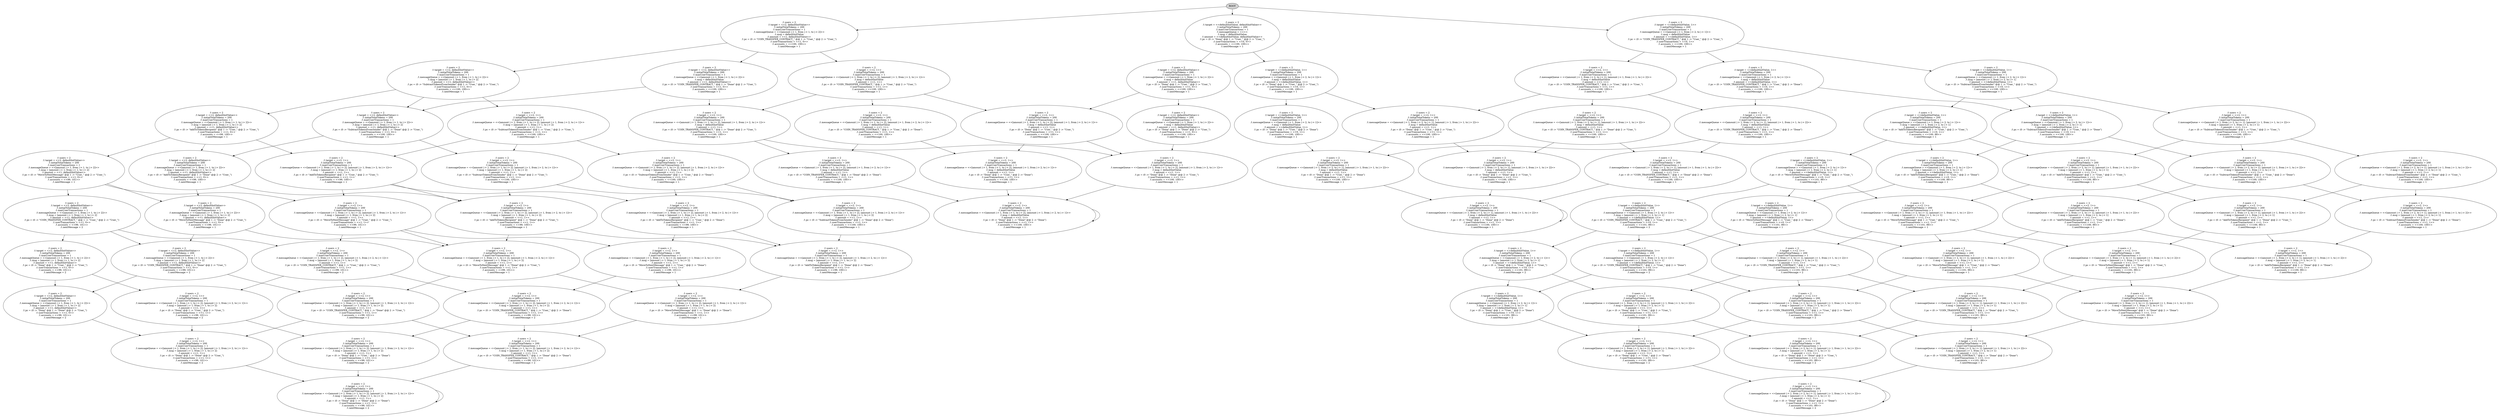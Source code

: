 strict digraph DiskGraph {
nodesep=0.35;
subgraph cluster_graph {
color="white";
7929470022355557989 [label="ROOT",style = filled]
7929470022355557989 -> 5841467235042695033 [label="",color="black",fontcolor="black"];
5841467235042695033 [label="/\\ users = 2\n/\\ target = <<defaultInitValue, defaultInitValue>>\n/\\ initialTotalTokens = 200\n/\\ maxUserTransactions = 1\n/\\ messageQueue = <<>>\n/\\ msg = defaultInitValue\n/\\ amount = <<defaultInitValue, defaultInitValue>>\n/\\ pc = (0 :> \"Done\" @@ 1 :> \"User_\" @@ 2 :> \"User_\")\n/\\ userTransactions = <<0, 0>>\n/\\ accounts = <<100, 100>>\n/\\ nextMessage = 1"];
7929470022355557989 -> -7432806471594392456 [label="",color="black",fontcolor="black"];
-7432806471594392456 [label="/\\ users = 2\n/\\ target = <<2, defaultInitValue>>\n/\\ initialTotalTokens = 200\n/\\ maxUserTransactions = 1\n/\\ messageQueue = <<[amount |-> 1, from |-> 1, to |-> 2]>>\n/\\ msg = defaultInitValue\n/\\ amount = <<1, defaultInitValue>>\n/\\ pc = (0 :> \"COIN_TRANSFER_CONTRACT_\" @@ 1 :> \"User_\" @@ 2 :> \"User_\")\n/\\ userTransactions = <<1, 0>>\n/\\ accounts = <<100, 100>>\n/\\ nextMessage = 1"];
7929470022355557989 -> 2056845490489356317 [label="",color="black",fontcolor="black"];
2056845490489356317 [label="/\\ users = 2\n/\\ target = <<defaultInitValue, 1>>\n/\\ initialTotalTokens = 200\n/\\ maxUserTransactions = 1\n/\\ messageQueue = <<[amount |-> 1, from |-> 2, to |-> 1]>>\n/\\ msg = defaultInitValue\n/\\ amount = <<defaultInitValue, 1>>\n/\\ pc = (0 :> \"COIN_TRANSFER_CONTRACT_\" @@ 1 :> \"User_\" @@ 2 :> \"User_\")\n/\\ userTransactions = <<0, 1>>\n/\\ accounts = <<100, 100>>\n/\\ nextMessage = 1"];
5841467235042695033 -> 8554332117977232896 [label="",color="black",fontcolor="black"];
8554332117977232896 [label="/\\ users = 2\n/\\ target = <<2, defaultInitValue>>\n/\\ initialTotalTokens = 200\n/\\ maxUserTransactions = 1\n/\\ messageQueue = <<[amount |-> 1, from |-> 1, to |-> 2]>>\n/\\ msg = defaultInitValue\n/\\ amount = <<1, defaultInitValue>>\n/\\ pc = (0 :> \"Done\" @@ 1 :> \"User_\" @@ 2 :> \"User_\")\n/\\ userTransactions = <<1, 0>>\n/\\ accounts = <<100, 100>>\n/\\ nextMessage = 1"];
5841467235042695033 -> -8371156235558514153 [label="",color="black",fontcolor="black"];
-8371156235558514153 [label="/\\ users = 2\n/\\ target = <<defaultInitValue, 1>>\n/\\ initialTotalTokens = 200\n/\\ maxUserTransactions = 1\n/\\ messageQueue = <<[amount |-> 1, from |-> 2, to |-> 1]>>\n/\\ msg = defaultInitValue\n/\\ amount = <<defaultInitValue, 1>>\n/\\ pc = (0 :> \"Done\" @@ 1 :> \"User_\" @@ 2 :> \"User_\")\n/\\ userTransactions = <<0, 1>>\n/\\ accounts = <<100, 100>>\n/\\ nextMessage = 1"];
-7432806471594392456 -> 6331677380004238334 [label="",color="black",fontcolor="black"];
6331677380004238334 [label="/\\ users = 2\n/\\ target = <<2, defaultInitValue>>\n/\\ initialTotalTokens = 200\n/\\ maxUserTransactions = 1\n/\\ messageQueue = <<[amount |-> 1, from |-> 1, to |-> 2]>>\n/\\ msg = [amount |-> 1, from |-> 1, to |-> 2]\n/\\ amount = <<1, defaultInitValue>>\n/\\ pc = (0 :> \"SubtractTokensFromSender\" @@ 1 :> \"User_\" @@ 2 :> \"User_\")\n/\\ userTransactions = <<1, 0>>\n/\\ accounts = <<100, 100>>\n/\\ nextMessage = 1"];
-7432806471594392456 -> -7234614868066668992 [label="",color="black",fontcolor="black"];
-7234614868066668992 [label="/\\ users = 2\n/\\ target = <<2, defaultInitValue>>\n/\\ initialTotalTokens = 200\n/\\ maxUserTransactions = 1\n/\\ messageQueue = <<[amount |-> 1, from |-> 1, to |-> 2]>>\n/\\ msg = defaultInitValue\n/\\ amount = <<1, defaultInitValue>>\n/\\ pc = (0 :> \"COIN_TRANSFER_CONTRACT_\" @@ 1 :> \"Done\" @@ 2 :> \"User_\")\n/\\ userTransactions = <<1, 0>>\n/\\ accounts = <<100, 100>>\n/\\ nextMessage = 1"];
-7432806471594392456 -> 2980484378194576945 [label="",color="black",fontcolor="black"];
2980484378194576945 [label="/\\ users = 2\n/\\ target = <<2, 1>>\n/\\ initialTotalTokens = 200\n/\\ maxUserTransactions = 1\n/\\ messageQueue = <<[amount |-> 1, from |-> 1, to |-> 2], [amount |-> 1, from |-> 2, to |-> 1]>>\n/\\ msg = defaultInitValue\n/\\ amount = <<1, 1>>\n/\\ pc = (0 :> \"COIN_TRANSFER_CONTRACT_\" @@ 1 :> \"User_\" @@ 2 :> \"User_\")\n/\\ userTransactions = <<1, 1>>\n/\\ accounts = <<100, 100>>\n/\\ nextMessage = 1"];
2056845490489356317 -> -8668387838553015713 [label="",color="black",fontcolor="black"];
-8668387838553015713 [label="/\\ users = 2\n/\\ target = <<defaultInitValue, 1>>\n/\\ initialTotalTokens = 200\n/\\ maxUserTransactions = 1\n/\\ messageQueue = <<[amount |-> 1, from |-> 2, to |-> 1]>>\n/\\ msg = [amount |-> 1, from |-> 2, to |-> 1]\n/\\ amount = <<defaultInitValue, 1>>\n/\\ pc = (0 :> \"SubtractTokensFromSender\" @@ 1 :> \"User_\" @@ 2 :> \"User_\")\n/\\ userTransactions = <<0, 1>>\n/\\ accounts = <<100, 100>>\n/\\ nextMessage = 1"];
2056845490489356317 -> 3284901193635757063 [label="",color="black",fontcolor="black"];
3284901193635757063 [label="/\\ users = 2\n/\\ target = <<2, 1>>\n/\\ initialTotalTokens = 200\n/\\ maxUserTransactions = 1\n/\\ messageQueue = <<[amount |-> 1, from |-> 2, to |-> 1], [amount |-> 1, from |-> 1, to |-> 2]>>\n/\\ msg = defaultInitValue\n/\\ amount = <<1, 1>>\n/\\ pc = (0 :> \"COIN_TRANSFER_CONTRACT_\" @@ 1 :> \"User_\" @@ 2 :> \"User_\")\n/\\ userTransactions = <<1, 1>>\n/\\ accounts = <<100, 100>>\n/\\ nextMessage = 1"];
2056845490489356317 -> -2569325121452053517 [label="",color="black",fontcolor="black"];
-2569325121452053517 [label="/\\ users = 2\n/\\ target = <<defaultInitValue, 1>>\n/\\ initialTotalTokens = 200\n/\\ maxUserTransactions = 1\n/\\ messageQueue = <<[amount |-> 1, from |-> 2, to |-> 1]>>\n/\\ msg = defaultInitValue\n/\\ amount = <<defaultInitValue, 1>>\n/\\ pc = (0 :> \"COIN_TRANSFER_CONTRACT_\" @@ 1 :> \"User_\" @@ 2 :> \"Done\")\n/\\ userTransactions = <<0, 1>>\n/\\ accounts = <<100, 100>>\n/\\ nextMessage = 1"];
8554332117977232896 -> -2465946257988159835 [label="",color="black",fontcolor="black"];
-2465946257988159835 [label="/\\ users = 2\n/\\ target = <<2, defaultInitValue>>\n/\\ initialTotalTokens = 200\n/\\ maxUserTransactions = 1\n/\\ messageQueue = <<[amount |-> 1, from |-> 1, to |-> 2]>>\n/\\ msg = defaultInitValue\n/\\ amount = <<1, defaultInitValue>>\n/\\ pc = (0 :> \"Done\" @@ 1 :> \"Done\" @@ 2 :> \"User_\")\n/\\ userTransactions = <<1, 0>>\n/\\ accounts = <<100, 100>>\n/\\ nextMessage = 1"];
8554332117977232896 -> -7567734356479458768 [label="",color="black",fontcolor="black"];
-7567734356479458768 [label="/\\ users = 2\n/\\ target = <<2, 1>>\n/\\ initialTotalTokens = 200\n/\\ maxUserTransactions = 1\n/\\ messageQueue = <<[amount |-> 1, from |-> 1, to |-> 2], [amount |-> 1, from |-> 2, to |-> 1]>>\n/\\ msg = defaultInitValue\n/\\ amount = <<1, 1>>\n/\\ pc = (0 :> \"Done\" @@ 1 :> \"User_\" @@ 2 :> \"User_\")\n/\\ userTransactions = <<1, 1>>\n/\\ accounts = <<100, 100>>\n/\\ nextMessage = 1"];
-8371156235558514153 -> 7995043007560605219 [label="",color="black",fontcolor="black"];
7995043007560605219 [label="/\\ users = 2\n/\\ target = <<2, 1>>\n/\\ initialTotalTokens = 200\n/\\ maxUserTransactions = 1\n/\\ messageQueue = <<[amount |-> 1, from |-> 2, to |-> 1], [amount |-> 1, from |-> 1, to |-> 2]>>\n/\\ msg = defaultInitValue\n/\\ amount = <<1, 1>>\n/\\ pc = (0 :> \"Done\" @@ 1 :> \"User_\" @@ 2 :> \"User_\")\n/\\ userTransactions = <<1, 1>>\n/\\ accounts = <<100, 100>>\n/\\ nextMessage = 1"];
-8371156235558514153 -> 4131265384129595609 [label="",color="black",fontcolor="black"];
4131265384129595609 [label="/\\ users = 2\n/\\ target = <<defaultInitValue, 1>>\n/\\ initialTotalTokens = 200\n/\\ maxUserTransactions = 1\n/\\ messageQueue = <<[amount |-> 1, from |-> 2, to |-> 1]>>\n/\\ msg = defaultInitValue\n/\\ amount = <<defaultInitValue, 1>>\n/\\ pc = (0 :> \"Done\" @@ 1 :> \"User_\" @@ 2 :> \"Done\")\n/\\ userTransactions = <<0, 1>>\n/\\ accounts = <<100, 100>>\n/\\ nextMessage = 1"];
6331677380004238334 -> 8631753112112584210 [label="",color="black",fontcolor="black"];
8631753112112584210 [label="/\\ users = 2\n/\\ target = <<2, defaultInitValue>>\n/\\ initialTotalTokens = 200\n/\\ maxUserTransactions = 1\n/\\ messageQueue = <<[amount |-> 1, from |-> 1, to |-> 2]>>\n/\\ msg = [amount |-> 1, from |-> 1, to |-> 2]\n/\\ amount = <<1, defaultInitValue>>\n/\\ pc = (0 :> \"AddToTokensRecipient\" @@ 1 :> \"User_\" @@ 2 :> \"User_\")\n/\\ userTransactions = <<1, 0>>\n/\\ accounts = <<99, 100>>\n/\\ nextMessage = 1"];
6331677380004238334 -> -8809900090026498539 [label="",color="black",fontcolor="black"];
-8809900090026498539 [label="/\\ users = 2\n/\\ target = <<2, defaultInitValue>>\n/\\ initialTotalTokens = 200\n/\\ maxUserTransactions = 1\n/\\ messageQueue = <<[amount |-> 1, from |-> 1, to |-> 2]>>\n/\\ msg = [amount |-> 1, from |-> 1, to |-> 2]\n/\\ amount = <<1, defaultInitValue>>\n/\\ pc = (0 :> \"SubtractTokensFromSender\" @@ 1 :> \"Done\" @@ 2 :> \"User_\")\n/\\ userTransactions = <<1, 0>>\n/\\ accounts = <<100, 100>>\n/\\ nextMessage = 1"];
6331677380004238334 -> 400553034734700490 [label="",color="black",fontcolor="black"];
400553034734700490 [label="/\\ users = 2\n/\\ target = <<2, 1>>\n/\\ initialTotalTokens = 200\n/\\ maxUserTransactions = 1\n/\\ messageQueue = <<[amount |-> 1, from |-> 1, to |-> 2], [amount |-> 1, from |-> 2, to |-> 1]>>\n/\\ msg = [amount |-> 1, from |-> 1, to |-> 2]\n/\\ amount = <<1, 1>>\n/\\ pc = (0 :> \"SubtractTokensFromSender\" @@ 1 :> \"User_\" @@ 2 :> \"User_\")\n/\\ userTransactions = <<1, 1>>\n/\\ accounts = <<100, 100>>\n/\\ nextMessage = 1"];
-7234614868066668992 -> -8809900090026498539 [label="",color="black",fontcolor="black"];
-7234614868066668992 -> 265692479322278040 [label="",color="black",fontcolor="black"];
265692479322278040 [label="/\\ users = 2\n/\\ target = <<2, 1>>\n/\\ initialTotalTokens = 200\n/\\ maxUserTransactions = 1\n/\\ messageQueue = <<[amount |-> 1, from |-> 1, to |-> 2], [amount |-> 1, from |-> 2, to |-> 1]>>\n/\\ msg = defaultInitValue\n/\\ amount = <<1, 1>>\n/\\ pc = (0 :> \"COIN_TRANSFER_CONTRACT_\" @@ 1 :> \"Done\" @@ 2 :> \"User_\")\n/\\ userTransactions = <<1, 1>>\n/\\ accounts = <<100, 100>>\n/\\ nextMessage = 1"];
2980484378194576945 -> -7567734356479458768 [label="",color="black",fontcolor="black"];
2980484378194576945 -> 265692479322278040 [label="",color="black",fontcolor="black"];
2980484378194576945 -> -6580793684474915099 [label="",color="black",fontcolor="black"];
-6580793684474915099 [label="/\\ users = 2\n/\\ target = <<2, 1>>\n/\\ initialTotalTokens = 200\n/\\ maxUserTransactions = 1\n/\\ messageQueue = <<[amount |-> 1, from |-> 1, to |-> 2], [amount |-> 1, from |-> 2, to |-> 1]>>\n/\\ msg = defaultInitValue\n/\\ amount = <<1, 1>>\n/\\ pc = (0 :> \"COIN_TRANSFER_CONTRACT_\" @@ 1 :> \"User_\" @@ 2 :> \"Done\")\n/\\ userTransactions = <<1, 1>>\n/\\ accounts = <<100, 100>>\n/\\ nextMessage = 1"];
-8668387838553015713 -> 4734304706382488299 [label="",color="black",fontcolor="black"];
4734304706382488299 [label="/\\ users = 2\n/\\ target = <<defaultInitValue, 1>>\n/\\ initialTotalTokens = 200\n/\\ maxUserTransactions = 1\n/\\ messageQueue = <<[amount |-> 1, from |-> 2, to |-> 1]>>\n/\\ msg = [amount |-> 1, from |-> 2, to |-> 1]\n/\\ amount = <<defaultInitValue, 1>>\n/\\ pc = (0 :> \"AddToTokensRecipient\" @@ 1 :> \"User_\" @@ 2 :> \"User_\")\n/\\ userTransactions = <<0, 1>>\n/\\ accounts = <<100, 99>>\n/\\ nextMessage = 1"];
-8668387838553015713 -> 6635462485198549368 [label="",color="black",fontcolor="black"];
6635462485198549368 [label="/\\ users = 2\n/\\ target = <<2, 1>>\n/\\ initialTotalTokens = 200\n/\\ maxUserTransactions = 1\n/\\ messageQueue = <<[amount |-> 1, from |-> 2, to |-> 1], [amount |-> 1, from |-> 1, to |-> 2]>>\n/\\ msg = [amount |-> 1, from |-> 2, to |-> 1]\n/\\ amount = <<1, 1>>\n/\\ pc = (0 :> \"SubtractTokensFromSender\" @@ 1 :> \"User_\" @@ 2 :> \"User_\")\n/\\ userTransactions = <<1, 1>>\n/\\ accounts = <<100, 100>>\n/\\ nextMessage = 1"];
-8668387838553015713 -> 3675486595693164195 [label="",color="black",fontcolor="black"];
3675486595693164195 [label="/\\ users = 2\n/\\ target = <<defaultInitValue, 1>>\n/\\ initialTotalTokens = 200\n/\\ maxUserTransactions = 1\n/\\ messageQueue = <<[amount |-> 1, from |-> 2, to |-> 1]>>\n/\\ msg = [amount |-> 1, from |-> 2, to |-> 1]\n/\\ amount = <<defaultInitValue, 1>>\n/\\ pc = (0 :> \"SubtractTokensFromSender\" @@ 1 :> \"User_\" @@ 2 :> \"Done\")\n/\\ userTransactions = <<0, 1>>\n/\\ accounts = <<100, 100>>\n/\\ nextMessage = 1"];
3284901193635757063 -> 7995043007560605219 [label="",color="black",fontcolor="black"];
3284901193635757063 -> -1222452570865937586 [label="",color="black",fontcolor="black"];
-1222452570865937586 [label="/\\ users = 2\n/\\ target = <<2, 1>>\n/\\ initialTotalTokens = 200\n/\\ maxUserTransactions = 1\n/\\ messageQueue = <<[amount |-> 1, from |-> 2, to |-> 1], [amount |-> 1, from |-> 1, to |-> 2]>>\n/\\ msg = defaultInitValue\n/\\ amount = <<1, 1>>\n/\\ pc = (0 :> \"COIN_TRANSFER_CONTRACT_\" @@ 1 :> \"Done\" @@ 2 :> \"User_\")\n/\\ userTransactions = <<1, 1>>\n/\\ accounts = <<100, 100>>\n/\\ nextMessage = 1"];
3284901193635757063 -> 5191321307207666995 [label="",color="black",fontcolor="black"];
5191321307207666995 [label="/\\ users = 2\n/\\ target = <<2, 1>>\n/\\ initialTotalTokens = 200\n/\\ maxUserTransactions = 1\n/\\ messageQueue = <<[amount |-> 1, from |-> 2, to |-> 1], [amount |-> 1, from |-> 1, to |-> 2]>>\n/\\ msg = defaultInitValue\n/\\ amount = <<1, 1>>\n/\\ pc = (0 :> \"COIN_TRANSFER_CONTRACT_\" @@ 1 :> \"User_\" @@ 2 :> \"Done\")\n/\\ userTransactions = <<1, 1>>\n/\\ accounts = <<100, 100>>\n/\\ nextMessage = 1"];
-2569325121452053517 -> 3675486595693164195 [label="",color="black",fontcolor="black"];
-2569325121452053517 -> 5191321307207666995 [label="",color="black",fontcolor="black"];
-2465946257988159835 -> -7774731288924641289 [label="",color="black",fontcolor="black"];
-7774731288924641289 [label="/\\ users = 2\n/\\ target = <<2, 1>>\n/\\ initialTotalTokens = 200\n/\\ maxUserTransactions = 1\n/\\ messageQueue = <<[amount |-> 1, from |-> 1, to |-> 2], [amount |-> 1, from |-> 2, to |-> 1]>>\n/\\ msg = defaultInitValue\n/\\ amount = <<1, 1>>\n/\\ pc = (0 :> \"Done\" @@ 1 :> \"Done\" @@ 2 :> \"User_\")\n/\\ userTransactions = <<1, 1>>\n/\\ accounts = <<100, 100>>\n/\\ nextMessage = 1"];
-7567734356479458768 -> -7774731288924641289 [label="",color="black",fontcolor="black"];
-7567734356479458768 -> 3682015889689573770 [label="",color="black",fontcolor="black"];
3682015889689573770 [label="/\\ users = 2\n/\\ target = <<2, 1>>\n/\\ initialTotalTokens = 200\n/\\ maxUserTransactions = 1\n/\\ messageQueue = <<[amount |-> 1, from |-> 1, to |-> 2], [amount |-> 1, from |-> 2, to |-> 1]>>\n/\\ msg = defaultInitValue\n/\\ amount = <<1, 1>>\n/\\ pc = (0 :> \"Done\" @@ 1 :> \"User_\" @@ 2 :> \"Done\")\n/\\ userTransactions = <<1, 1>>\n/\\ accounts = <<100, 100>>\n/\\ nextMessage = 1"];
7995043007560605219 -> 2293699971264616567 [label="",color="black",fontcolor="black"];
2293699971264616567 [label="/\\ users = 2\n/\\ target = <<2, 1>>\n/\\ initialTotalTokens = 200\n/\\ maxUserTransactions = 1\n/\\ messageQueue = <<[amount |-> 1, from |-> 2, to |-> 1], [amount |-> 1, from |-> 1, to |-> 2]>>\n/\\ msg = defaultInitValue\n/\\ amount = <<1, 1>>\n/\\ pc = (0 :> \"Done\" @@ 1 :> \"Done\" @@ 2 :> \"User_\")\n/\\ userTransactions = <<1, 1>>\n/\\ accounts = <<100, 100>>\n/\\ nextMessage = 1"];
7995043007560605219 -> -5127518476024461814 [label="",color="black",fontcolor="black"];
-5127518476024461814 [label="/\\ users = 2\n/\\ target = <<2, 1>>\n/\\ initialTotalTokens = 200\n/\\ maxUserTransactions = 1\n/\\ messageQueue = <<[amount |-> 1, from |-> 2, to |-> 1], [amount |-> 1, from |-> 1, to |-> 2]>>\n/\\ msg = defaultInitValue\n/\\ amount = <<1, 1>>\n/\\ pc = (0 :> \"Done\" @@ 1 :> \"User_\" @@ 2 :> \"Done\")\n/\\ userTransactions = <<1, 1>>\n/\\ accounts = <<100, 100>>\n/\\ nextMessage = 1"];
4131265384129595609 -> -5127518476024461814 [label="",color="black",fontcolor="black"];
8631753112112584210 -> -4498282300971962109 [label="",color="black",fontcolor="black"];
-4498282300971962109 [label="/\\ users = 2\n/\\ target = <<2, defaultInitValue>>\n/\\ initialTotalTokens = 200\n/\\ maxUserTransactions = 1\n/\\ messageQueue = <<[amount |-> 1, from |-> 1, to |-> 2]>>\n/\\ msg = [amount |-> 1, from |-> 1, to |-> 2]\n/\\ amount = <<1, defaultInitValue>>\n/\\ pc = (0 :> \"MoveToNextMessage\" @@ 1 :> \"User_\" @@ 2 :> \"User_\")\n/\\ userTransactions = <<1, 0>>\n/\\ accounts = <<99, 101>>\n/\\ nextMessage = 1"];
8631753112112584210 -> 6134077590193492579 [label="",color="black",fontcolor="black"];
6134077590193492579 [label="/\\ users = 2\n/\\ target = <<2, defaultInitValue>>\n/\\ initialTotalTokens = 200\n/\\ maxUserTransactions = 1\n/\\ messageQueue = <<[amount |-> 1, from |-> 1, to |-> 2]>>\n/\\ msg = [amount |-> 1, from |-> 1, to |-> 2]\n/\\ amount = <<1, defaultInitValue>>\n/\\ pc = (0 :> \"AddToTokensRecipient\" @@ 1 :> \"Done\" @@ 2 :> \"User_\")\n/\\ userTransactions = <<1, 0>>\n/\\ accounts = <<99, 100>>\n/\\ nextMessage = 1"];
8631753112112584210 -> -6309343367582129756 [label="",color="black",fontcolor="black"];
-6309343367582129756 [label="/\\ users = 2\n/\\ target = <<2, 1>>\n/\\ initialTotalTokens = 200\n/\\ maxUserTransactions = 1\n/\\ messageQueue = <<[amount |-> 1, from |-> 1, to |-> 2], [amount |-> 1, from |-> 2, to |-> 1]>>\n/\\ msg = [amount |-> 1, from |-> 1, to |-> 2]\n/\\ amount = <<1, 1>>\n/\\ pc = (0 :> \"AddToTokensRecipient\" @@ 1 :> \"User_\" @@ 2 :> \"User_\")\n/\\ userTransactions = <<1, 1>>\n/\\ accounts = <<99, 100>>\n/\\ nextMessage = 1"];
-8809900090026498539 -> 6134077590193492579 [label="",color="black",fontcolor="black"];
-8809900090026498539 -> 8854946644422695179 [label="",color="black",fontcolor="black"];
8854946644422695179 [label="/\\ users = 2\n/\\ target = <<2, 1>>\n/\\ initialTotalTokens = 200\n/\\ maxUserTransactions = 1\n/\\ messageQueue = <<[amount |-> 1, from |-> 1, to |-> 2], [amount |-> 1, from |-> 2, to |-> 1]>>\n/\\ msg = [amount |-> 1, from |-> 1, to |-> 2]\n/\\ amount = <<1, 1>>\n/\\ pc = (0 :> \"SubtractTokensFromSender\" @@ 1 :> \"Done\" @@ 2 :> \"User_\")\n/\\ userTransactions = <<1, 1>>\n/\\ accounts = <<100, 100>>\n/\\ nextMessage = 1"];
400553034734700490 -> -6309343367582129756 [label="",color="black",fontcolor="black"];
400553034734700490 -> 8854946644422695179 [label="",color="black",fontcolor="black"];
400553034734700490 -> -2458778569961617546 [label="",color="black",fontcolor="black"];
-2458778569961617546 [label="/\\ users = 2\n/\\ target = <<2, 1>>\n/\\ initialTotalTokens = 200\n/\\ maxUserTransactions = 1\n/\\ messageQueue = <<[amount |-> 1, from |-> 1, to |-> 2], [amount |-> 1, from |-> 2, to |-> 1]>>\n/\\ msg = [amount |-> 1, from |-> 1, to |-> 2]\n/\\ amount = <<1, 1>>\n/\\ pc = (0 :> \"SubtractTokensFromSender\" @@ 1 :> \"User_\" @@ 2 :> \"Done\")\n/\\ userTransactions = <<1, 1>>\n/\\ accounts = <<100, 100>>\n/\\ nextMessage = 1"];
265692479322278040 -> -7774731288924641289 [label="",color="black",fontcolor="black"];
265692479322278040 -> -4024939289493639605 [label="",color="black",fontcolor="black"];
-4024939289493639605 [label="/\\ users = 2\n/\\ target = <<2, 1>>\n/\\ initialTotalTokens = 200\n/\\ maxUserTransactions = 1\n/\\ messageQueue = <<[amount |-> 1, from |-> 1, to |-> 2], [amount |-> 1, from |-> 2, to |-> 1]>>\n/\\ msg = defaultInitValue\n/\\ amount = <<1, 1>>\n/\\ pc = (0 :> \"COIN_TRANSFER_CONTRACT_\" @@ 1 :> \"Done\" @@ 2 :> \"Done\")\n/\\ userTransactions = <<1, 1>>\n/\\ accounts = <<100, 100>>\n/\\ nextMessage = 1"];
-6580793684474915099 -> 3682015889689573770 [label="",color="black",fontcolor="black"];
-6580793684474915099 -> -4024939289493639605 [label="",color="black",fontcolor="black"];
4734304706382488299 -> 1725661273745230362 [label="",color="black",fontcolor="black"];
1725661273745230362 [label="/\\ users = 2\n/\\ target = <<defaultInitValue, 1>>\n/\\ initialTotalTokens = 200\n/\\ maxUserTransactions = 1\n/\\ messageQueue = <<[amount |-> 1, from |-> 2, to |-> 1]>>\n/\\ msg = [amount |-> 1, from |-> 2, to |-> 1]\n/\\ amount = <<defaultInitValue, 1>>\n/\\ pc = (0 :> \"MoveToNextMessage\" @@ 1 :> \"User_\" @@ 2 :> \"User_\")\n/\\ userTransactions = <<0, 1>>\n/\\ accounts = <<101, 99>>\n/\\ nextMessage = 1"];
4734304706382488299 -> -7646567340481108984 [label="",color="black",fontcolor="black"];
-7646567340481108984 [label="/\\ users = 2\n/\\ target = <<2, 1>>\n/\\ initialTotalTokens = 200\n/\\ maxUserTransactions = 1\n/\\ messageQueue = <<[amount |-> 1, from |-> 2, to |-> 1], [amount |-> 1, from |-> 1, to |-> 2]>>\n/\\ msg = [amount |-> 1, from |-> 2, to |-> 1]\n/\\ amount = <<1, 1>>\n/\\ pc = (0 :> \"AddToTokensRecipient\" @@ 1 :> \"User_\" @@ 2 :> \"User_\")\n/\\ userTransactions = <<1, 1>>\n/\\ accounts = <<100, 99>>\n/\\ nextMessage = 1"];
4734304706382488299 -> 8762810609841421713 [label="",color="black",fontcolor="black"];
8762810609841421713 [label="/\\ users = 2\n/\\ target = <<defaultInitValue, 1>>\n/\\ initialTotalTokens = 200\n/\\ maxUserTransactions = 1\n/\\ messageQueue = <<[amount |-> 1, from |-> 2, to |-> 1]>>\n/\\ msg = [amount |-> 1, from |-> 2, to |-> 1]\n/\\ amount = <<defaultInitValue, 1>>\n/\\ pc = (0 :> \"AddToTokensRecipient\" @@ 1 :> \"User_\" @@ 2 :> \"Done\")\n/\\ userTransactions = <<0, 1>>\n/\\ accounts = <<100, 99>>\n/\\ nextMessage = 1"];
6635462485198549368 -> -7646567340481108984 [label="",color="black",fontcolor="black"];
6635462485198549368 -> -5397565293983302099 [label="",color="black",fontcolor="black"];
-5397565293983302099 [label="/\\ users = 2\n/\\ target = <<2, 1>>\n/\\ initialTotalTokens = 200\n/\\ maxUserTransactions = 1\n/\\ messageQueue = <<[amount |-> 1, from |-> 2, to |-> 1], [amount |-> 1, from |-> 1, to |-> 2]>>\n/\\ msg = [amount |-> 1, from |-> 2, to |-> 1]\n/\\ amount = <<1, 1>>\n/\\ pc = (0 :> \"SubtractTokensFromSender\" @@ 1 :> \"Done\" @@ 2 :> \"User_\")\n/\\ userTransactions = <<1, 1>>\n/\\ accounts = <<100, 100>>\n/\\ nextMessage = 1"];
6635462485198549368 -> 1302736639241986128 [label="",color="black",fontcolor="black"];
1302736639241986128 [label="/\\ users = 2\n/\\ target = <<2, 1>>\n/\\ initialTotalTokens = 200\n/\\ maxUserTransactions = 1\n/\\ messageQueue = <<[amount |-> 1, from |-> 2, to |-> 1], [amount |-> 1, from |-> 1, to |-> 2]>>\n/\\ msg = [amount |-> 1, from |-> 2, to |-> 1]\n/\\ amount = <<1, 1>>\n/\\ pc = (0 :> \"SubtractTokensFromSender\" @@ 1 :> \"User_\" @@ 2 :> \"Done\")\n/\\ userTransactions = <<1, 1>>\n/\\ accounts = <<100, 100>>\n/\\ nextMessage = 1"];
3675486595693164195 -> 8762810609841421713 [label="",color="black",fontcolor="black"];
3675486595693164195 -> 1302736639241986128 [label="",color="black",fontcolor="black"];
-1222452570865937586 -> 2293699971264616567 [label="",color="black",fontcolor="black"];
-1222452570865937586 -> 6068690358176779845 [label="",color="black",fontcolor="black"];
6068690358176779845 [label="/\\ users = 2\n/\\ target = <<2, 1>>\n/\\ initialTotalTokens = 200\n/\\ maxUserTransactions = 1\n/\\ messageQueue = <<[amount |-> 1, from |-> 2, to |-> 1], [amount |-> 1, from |-> 1, to |-> 2]>>\n/\\ msg = defaultInitValue\n/\\ amount = <<1, 1>>\n/\\ pc = (0 :> \"COIN_TRANSFER_CONTRACT_\" @@ 1 :> \"Done\" @@ 2 :> \"Done\")\n/\\ userTransactions = <<1, 1>>\n/\\ accounts = <<100, 100>>\n/\\ nextMessage = 1"];
5191321307207666995 -> -5127518476024461814 [label="",color="black",fontcolor="black"];
5191321307207666995 -> 6068690358176779845 [label="",color="black",fontcolor="black"];
-7774731288924641289 -> -4566802448587429791 [label="",color="black",fontcolor="black"];
-4566802448587429791 [label="/\\ users = 2\n/\\ target = <<2, 1>>\n/\\ initialTotalTokens = 200\n/\\ maxUserTransactions = 1\n/\\ messageQueue = <<[amount |-> 1, from |-> 1, to |-> 2], [amount |-> 1, from |-> 2, to |-> 1]>>\n/\\ msg = defaultInitValue\n/\\ amount = <<1, 1>>\n/\\ pc = (0 :> \"Done\" @@ 1 :> \"Done\" @@ 2 :> \"Done\")\n/\\ userTransactions = <<1, 1>>\n/\\ accounts = <<100, 100>>\n/\\ nextMessage = 1"];
3682015889689573770 -> -4566802448587429791 [label="",color="black",fontcolor="black"];
2293699971264616567 -> 4737533906606375017 [label="",color="black",fontcolor="black"];
4737533906606375017 [label="/\\ users = 2\n/\\ target = <<2, 1>>\n/\\ initialTotalTokens = 200\n/\\ maxUserTransactions = 1\n/\\ messageQueue = <<[amount |-> 1, from |-> 2, to |-> 1], [amount |-> 1, from |-> 1, to |-> 2]>>\n/\\ msg = defaultInitValue\n/\\ amount = <<1, 1>>\n/\\ pc = (0 :> \"Done\" @@ 1 :> \"Done\" @@ 2 :> \"Done\")\n/\\ userTransactions = <<1, 1>>\n/\\ accounts = <<100, 100>>\n/\\ nextMessage = 1"];
-5127518476024461814 -> 4737533906606375017 [label="",color="black",fontcolor="black"];
-4498282300971962109 -> -405256891598618326 [label="",color="black",fontcolor="black"];
-405256891598618326 [label="/\\ users = 2\n/\\ target = <<2, defaultInitValue>>\n/\\ initialTotalTokens = 200\n/\\ maxUserTransactions = 1\n/\\ messageQueue = <<[amount |-> 1, from |-> 1, to |-> 2]>>\n/\\ msg = [amount |-> 1, from |-> 1, to |-> 2]\n/\\ amount = <<1, defaultInitValue>>\n/\\ pc = (0 :> \"COIN_TRANSFER_CONTRACT_\" @@ 1 :> \"User_\" @@ 2 :> \"User_\")\n/\\ userTransactions = <<1, 0>>\n/\\ accounts = <<99, 101>>\n/\\ nextMessage = 2"];
-4498282300971962109 -> -1662165570891465716 [label="",color="black",fontcolor="black"];
-1662165570891465716 [label="/\\ users = 2\n/\\ target = <<2, defaultInitValue>>\n/\\ initialTotalTokens = 200\n/\\ maxUserTransactions = 1\n/\\ messageQueue = <<[amount |-> 1, from |-> 1, to |-> 2]>>\n/\\ msg = [amount |-> 1, from |-> 1, to |-> 2]\n/\\ amount = <<1, defaultInitValue>>\n/\\ pc = (0 :> \"MoveToNextMessage\" @@ 1 :> \"Done\" @@ 2 :> \"User_\")\n/\\ userTransactions = <<1, 0>>\n/\\ accounts = <<99, 101>>\n/\\ nextMessage = 1"];
-4498282300971962109 -> -5405935311676878729 [label="",color="black",fontcolor="black"];
-5405935311676878729 [label="/\\ users = 2\n/\\ target = <<2, 1>>\n/\\ initialTotalTokens = 200\n/\\ maxUserTransactions = 1\n/\\ messageQueue = <<[amount |-> 1, from |-> 1, to |-> 2], [amount |-> 1, from |-> 2, to |-> 1]>>\n/\\ msg = [amount |-> 1, from |-> 1, to |-> 2]\n/\\ amount = <<1, 1>>\n/\\ pc = (0 :> \"MoveToNextMessage\" @@ 1 :> \"User_\" @@ 2 :> \"User_\")\n/\\ userTransactions = <<1, 1>>\n/\\ accounts = <<99, 101>>\n/\\ nextMessage = 1"];
6134077590193492579 -> -1662165570891465716 [label="",color="black",fontcolor="black"];
6134077590193492579 -> 4252843676611279944 [label="",color="black",fontcolor="black"];
4252843676611279944 [label="/\\ users = 2\n/\\ target = <<2, 1>>\n/\\ initialTotalTokens = 200\n/\\ maxUserTransactions = 1\n/\\ messageQueue = <<[amount |-> 1, from |-> 1, to |-> 2], [amount |-> 1, from |-> 2, to |-> 1]>>\n/\\ msg = [amount |-> 1, from |-> 1, to |-> 2]\n/\\ amount = <<1, 1>>\n/\\ pc = (0 :> \"AddToTokensRecipient\" @@ 1 :> \"Done\" @@ 2 :> \"User_\")\n/\\ userTransactions = <<1, 1>>\n/\\ accounts = <<99, 100>>\n/\\ nextMessage = 1"];
-6309343367582129756 -> -5405935311676878729 [label="",color="black",fontcolor="black"];
-6309343367582129756 -> 4252843676611279944 [label="",color="black",fontcolor="black"];
-6309343367582129756 -> -7203898828852026827 [label="",color="black",fontcolor="black"];
-7203898828852026827 [label="/\\ users = 2\n/\\ target = <<2, 1>>\n/\\ initialTotalTokens = 200\n/\\ maxUserTransactions = 1\n/\\ messageQueue = <<[amount |-> 1, from |-> 1, to |-> 2], [amount |-> 1, from |-> 2, to |-> 1]>>\n/\\ msg = [amount |-> 1, from |-> 1, to |-> 2]\n/\\ amount = <<1, 1>>\n/\\ pc = (0 :> \"AddToTokensRecipient\" @@ 1 :> \"User_\" @@ 2 :> \"Done\")\n/\\ userTransactions = <<1, 1>>\n/\\ accounts = <<99, 100>>\n/\\ nextMessage = 1"];
8854946644422695179 -> 4252843676611279944 [label="",color="black",fontcolor="black"];
8854946644422695179 -> 1227082279080850564 [label="",color="black",fontcolor="black"];
1227082279080850564 [label="/\\ users = 2\n/\\ target = <<2, 1>>\n/\\ initialTotalTokens = 200\n/\\ maxUserTransactions = 1\n/\\ messageQueue = <<[amount |-> 1, from |-> 1, to |-> 2], [amount |-> 1, from |-> 2, to |-> 1]>>\n/\\ msg = [amount |-> 1, from |-> 1, to |-> 2]\n/\\ amount = <<1, 1>>\n/\\ pc = (0 :> \"SubtractTokensFromSender\" @@ 1 :> \"Done\" @@ 2 :> \"Done\")\n/\\ userTransactions = <<1, 1>>\n/\\ accounts = <<100, 100>>\n/\\ nextMessage = 1"];
-2458778569961617546 -> -7203898828852026827 [label="",color="black",fontcolor="black"];
-2458778569961617546 -> 1227082279080850564 [label="",color="black",fontcolor="black"];
-4024939289493639605 -> -4566802448587429791 [label="",color="black",fontcolor="black"];
1725661273745230362 -> -3766060662743395047 [label="",color="black",fontcolor="black"];
-3766060662743395047 [label="/\\ users = 2\n/\\ target = <<defaultInitValue, 1>>\n/\\ initialTotalTokens = 200\n/\\ maxUserTransactions = 1\n/\\ messageQueue = <<[amount |-> 1, from |-> 2, to |-> 1]>>\n/\\ msg = [amount |-> 1, from |-> 2, to |-> 1]\n/\\ amount = <<defaultInitValue, 1>>\n/\\ pc = (0 :> \"COIN_TRANSFER_CONTRACT_\" @@ 1 :> \"User_\" @@ 2 :> \"User_\")\n/\\ userTransactions = <<0, 1>>\n/\\ accounts = <<101, 99>>\n/\\ nextMessage = 2"];
1725661273745230362 -> 3343428452292072320 [label="",color="black",fontcolor="black"];
3343428452292072320 [label="/\\ users = 2\n/\\ target = <<2, 1>>\n/\\ initialTotalTokens = 200\n/\\ maxUserTransactions = 1\n/\\ messageQueue = <<[amount |-> 1, from |-> 2, to |-> 1], [amount |-> 1, from |-> 1, to |-> 2]>>\n/\\ msg = [amount |-> 1, from |-> 2, to |-> 1]\n/\\ amount = <<1, 1>>\n/\\ pc = (0 :> \"MoveToNextMessage\" @@ 1 :> \"User_\" @@ 2 :> \"User_\")\n/\\ userTransactions = <<1, 1>>\n/\\ accounts = <<101, 99>>\n/\\ nextMessage = 1"];
1725661273745230362 -> -2008019789204074090 [label="",color="black",fontcolor="black"];
-2008019789204074090 [label="/\\ users = 2\n/\\ target = <<defaultInitValue, 1>>\n/\\ initialTotalTokens = 200\n/\\ maxUserTransactions = 1\n/\\ messageQueue = <<[amount |-> 1, from |-> 2, to |-> 1]>>\n/\\ msg = [amount |-> 1, from |-> 2, to |-> 1]\n/\\ amount = <<defaultInitValue, 1>>\n/\\ pc = (0 :> \"MoveToNextMessage\" @@ 1 :> \"User_\" @@ 2 :> \"Done\")\n/\\ userTransactions = <<0, 1>>\n/\\ accounts = <<101, 99>>\n/\\ nextMessage = 1"];
-7646567340481108984 -> 3343428452292072320 [label="",color="black",fontcolor="black"];
-7646567340481108984 -> -8950650732940975145 [label="",color="black",fontcolor="black"];
-8950650732940975145 [label="/\\ users = 2\n/\\ target = <<2, 1>>\n/\\ initialTotalTokens = 200\n/\\ maxUserTransactions = 1\n/\\ messageQueue = <<[amount |-> 1, from |-> 2, to |-> 1], [amount |-> 1, from |-> 1, to |-> 2]>>\n/\\ msg = [amount |-> 1, from |-> 2, to |-> 1]\n/\\ amount = <<1, 1>>\n/\\ pc = (0 :> \"AddToTokensRecipient\" @@ 1 :> \"Done\" @@ 2 :> \"User_\")\n/\\ userTransactions = <<1, 1>>\n/\\ accounts = <<100, 99>>\n/\\ nextMessage = 1"];
-7646567340481108984 -> 2651310047785975210 [label="",color="black",fontcolor="black"];
2651310047785975210 [label="/\\ users = 2\n/\\ target = <<2, 1>>\n/\\ initialTotalTokens = 200\n/\\ maxUserTransactions = 1\n/\\ messageQueue = <<[amount |-> 1, from |-> 2, to |-> 1], [amount |-> 1, from |-> 1, to |-> 2]>>\n/\\ msg = [amount |-> 1, from |-> 2, to |-> 1]\n/\\ amount = <<1, 1>>\n/\\ pc = (0 :> \"AddToTokensRecipient\" @@ 1 :> \"User_\" @@ 2 :> \"Done\")\n/\\ userTransactions = <<1, 1>>\n/\\ accounts = <<100, 99>>\n/\\ nextMessage = 1"];
8762810609841421713 -> -2008019789204074090 [label="",color="black",fontcolor="black"];
8762810609841421713 -> 2651310047785975210 [label="",color="black",fontcolor="black"];
-5397565293983302099 -> -8950650732940975145 [label="",color="black",fontcolor="black"];
-5397565293983302099 -> -273052361506464559 [label="",color="black",fontcolor="black"];
-273052361506464559 [label="/\\ users = 2\n/\\ target = <<2, 1>>\n/\\ initialTotalTokens = 200\n/\\ maxUserTransactions = 1\n/\\ messageQueue = <<[amount |-> 1, from |-> 2, to |-> 1], [amount |-> 1, from |-> 1, to |-> 2]>>\n/\\ msg = [amount |-> 1, from |-> 2, to |-> 1]\n/\\ amount = <<1, 1>>\n/\\ pc = (0 :> \"SubtractTokensFromSender\" @@ 1 :> \"Done\" @@ 2 :> \"Done\")\n/\\ userTransactions = <<1, 1>>\n/\\ accounts = <<100, 100>>\n/\\ nextMessage = 1"];
1302736639241986128 -> 2651310047785975210 [label="",color="black",fontcolor="black"];
1302736639241986128 -> -273052361506464559 [label="",color="black",fontcolor="black"];
6068690358176779845 -> 4737533906606375017 [label="",color="black",fontcolor="black"];
-4566802448587429791 -> -4566802448587429791 [label="",color="black",fontcolor="black"];
4737533906606375017 -> 4737533906606375017 [label="",color="black",fontcolor="black"];
-405256891598618326 -> -1413564636370601947 [label="",color="black",fontcolor="black"];
-1413564636370601947 [label="/\\ users = 2\n/\\ target = <<2, defaultInitValue>>\n/\\ initialTotalTokens = 200\n/\\ maxUserTransactions = 1\n/\\ messageQueue = <<[amount |-> 1, from |-> 1, to |-> 2]>>\n/\\ msg = [amount |-> 1, from |-> 1, to |-> 2]\n/\\ amount = <<1, defaultInitValue>>\n/\\ pc = (0 :> \"Done\" @@ 1 :> \"User_\" @@ 2 :> \"User_\")\n/\\ userTransactions = <<1, 0>>\n/\\ accounts = <<99, 101>>\n/\\ nextMessage = 2"];
-405256891598618326 -> -8382393057269120681 [label="",color="black",fontcolor="black"];
-8382393057269120681 [label="/\\ users = 2\n/\\ target = <<2, defaultInitValue>>\n/\\ initialTotalTokens = 200\n/\\ maxUserTransactions = 1\n/\\ messageQueue = <<[amount |-> 1, from |-> 1, to |-> 2]>>\n/\\ msg = [amount |-> 1, from |-> 1, to |-> 2]\n/\\ amount = <<1, defaultInitValue>>\n/\\ pc = (0 :> \"COIN_TRANSFER_CONTRACT_\" @@ 1 :> \"Done\" @@ 2 :> \"User_\")\n/\\ userTransactions = <<1, 0>>\n/\\ accounts = <<99, 101>>\n/\\ nextMessage = 2"];
-405256891598618326 -> 378258955906825780 [label="",color="black",fontcolor="black"];
378258955906825780 [label="/\\ users = 2\n/\\ target = <<2, 1>>\n/\\ initialTotalTokens = 200\n/\\ maxUserTransactions = 1\n/\\ messageQueue = <<[amount |-> 1, from |-> 1, to |-> 2], [amount |-> 1, from |-> 2, to |-> 1]>>\n/\\ msg = [amount |-> 1, from |-> 1, to |-> 2]\n/\\ amount = <<1, 1>>\n/\\ pc = (0 :> \"COIN_TRANSFER_CONTRACT_\" @@ 1 :> \"User_\" @@ 2 :> \"User_\")\n/\\ userTransactions = <<1, 1>>\n/\\ accounts = <<99, 101>>\n/\\ nextMessage = 2"];
-1662165570891465716 -> -8382393057269120681 [label="",color="black",fontcolor="black"];
-1662165570891465716 -> 3049777537982011039 [label="",color="black",fontcolor="black"];
3049777537982011039 [label="/\\ users = 2\n/\\ target = <<2, 1>>\n/\\ initialTotalTokens = 200\n/\\ maxUserTransactions = 1\n/\\ messageQueue = <<[amount |-> 1, from |-> 1, to |-> 2], [amount |-> 1, from |-> 2, to |-> 1]>>\n/\\ msg = [amount |-> 1, from |-> 1, to |-> 2]\n/\\ amount = <<1, 1>>\n/\\ pc = (0 :> \"MoveToNextMessage\" @@ 1 :> \"Done\" @@ 2 :> \"User_\")\n/\\ userTransactions = <<1, 1>>\n/\\ accounts = <<99, 101>>\n/\\ nextMessage = 1"];
-5405935311676878729 -> 378258955906825780 [label="",color="black",fontcolor="black"];
-5405935311676878729 -> 3049777537982011039 [label="",color="black",fontcolor="black"];
-5405935311676878729 -> -8263750829444413214 [label="",color="black",fontcolor="black"];
-8263750829444413214 [label="/\\ users = 2\n/\\ target = <<2, 1>>\n/\\ initialTotalTokens = 200\n/\\ maxUserTransactions = 1\n/\\ messageQueue = <<[amount |-> 1, from |-> 1, to |-> 2], [amount |-> 1, from |-> 2, to |-> 1]>>\n/\\ msg = [amount |-> 1, from |-> 1, to |-> 2]\n/\\ amount = <<1, 1>>\n/\\ pc = (0 :> \"MoveToNextMessage\" @@ 1 :> \"User_\" @@ 2 :> \"Done\")\n/\\ userTransactions = <<1, 1>>\n/\\ accounts = <<99, 101>>\n/\\ nextMessage = 1"];
4252843676611279944 -> 3049777537982011039 [label="",color="black",fontcolor="black"];
4252843676611279944 -> 8243019104834161353 [label="",color="black",fontcolor="black"];
8243019104834161353 [label="/\\ users = 2\n/\\ target = <<2, 1>>\n/\\ initialTotalTokens = 200\n/\\ maxUserTransactions = 1\n/\\ messageQueue = <<[amount |-> 1, from |-> 1, to |-> 2], [amount |-> 1, from |-> 2, to |-> 1]>>\n/\\ msg = [amount |-> 1, from |-> 1, to |-> 2]\n/\\ amount = <<1, 1>>\n/\\ pc = (0 :> \"AddToTokensRecipient\" @@ 1 :> \"Done\" @@ 2 :> \"Done\")\n/\\ userTransactions = <<1, 1>>\n/\\ accounts = <<99, 100>>\n/\\ nextMessage = 1"];
-7203898828852026827 -> -8263750829444413214 [label="",color="black",fontcolor="black"];
-7203898828852026827 -> 8243019104834161353 [label="",color="black",fontcolor="black"];
1227082279080850564 -> 8243019104834161353 [label="",color="black",fontcolor="black"];
-3766060662743395047 -> -8809390236437685392 [label="",color="black",fontcolor="black"];
-8809390236437685392 [label="/\\ users = 2\n/\\ target = <<defaultInitValue, 1>>\n/\\ initialTotalTokens = 200\n/\\ maxUserTransactions = 1\n/\\ messageQueue = <<[amount |-> 1, from |-> 2, to |-> 1]>>\n/\\ msg = [amount |-> 1, from |-> 2, to |-> 1]\n/\\ amount = <<defaultInitValue, 1>>\n/\\ pc = (0 :> \"Done\" @@ 1 :> \"User_\" @@ 2 :> \"User_\")\n/\\ userTransactions = <<0, 1>>\n/\\ accounts = <<101, 99>>\n/\\ nextMessage = 2"];
-3766060662743395047 -> -1537433639254752278 [label="",color="black",fontcolor="black"];
-1537433639254752278 [label="/\\ users = 2\n/\\ target = <<2, 1>>\n/\\ initialTotalTokens = 200\n/\\ maxUserTransactions = 1\n/\\ messageQueue = <<[amount |-> 1, from |-> 2, to |-> 1], [amount |-> 1, from |-> 1, to |-> 2]>>\n/\\ msg = [amount |-> 1, from |-> 2, to |-> 1]\n/\\ amount = <<1, 1>>\n/\\ pc = (0 :> \"COIN_TRANSFER_CONTRACT_\" @@ 1 :> \"User_\" @@ 2 :> \"User_\")\n/\\ userTransactions = <<1, 1>>\n/\\ accounts = <<101, 99>>\n/\\ nextMessage = 2"];
-3766060662743395047 -> -5884403591667822627 [label="",color="black",fontcolor="black"];
-5884403591667822627 [label="/\\ users = 2\n/\\ target = <<defaultInitValue, 1>>\n/\\ initialTotalTokens = 200\n/\\ maxUserTransactions = 1\n/\\ messageQueue = <<[amount |-> 1, from |-> 2, to |-> 1]>>\n/\\ msg = [amount |-> 1, from |-> 2, to |-> 1]\n/\\ amount = <<defaultInitValue, 1>>\n/\\ pc = (0 :> \"COIN_TRANSFER_CONTRACT_\" @@ 1 :> \"User_\" @@ 2 :> \"Done\")\n/\\ userTransactions = <<0, 1>>\n/\\ accounts = <<101, 99>>\n/\\ nextMessage = 2"];
3343428452292072320 -> -1537433639254752278 [label="",color="black",fontcolor="black"];
3343428452292072320 -> 1352566533301514887 [label="",color="black",fontcolor="black"];
1352566533301514887 [label="/\\ users = 2\n/\\ target = <<2, 1>>\n/\\ initialTotalTokens = 200\n/\\ maxUserTransactions = 1\n/\\ messageQueue = <<[amount |-> 1, from |-> 2, to |-> 1], [amount |-> 1, from |-> 1, to |-> 2]>>\n/\\ msg = [amount |-> 1, from |-> 2, to |-> 1]\n/\\ amount = <<1, 1>>\n/\\ pc = (0 :> \"MoveToNextMessage\" @@ 1 :> \"Done\" @@ 2 :> \"User_\")\n/\\ userTransactions = <<1, 1>>\n/\\ accounts = <<101, 99>>\n/\\ nextMessage = 1"];
3343428452292072320 -> -5348315942021042950 [label="",color="black",fontcolor="black"];
-5348315942021042950 [label="/\\ users = 2\n/\\ target = <<2, 1>>\n/\\ initialTotalTokens = 200\n/\\ maxUserTransactions = 1\n/\\ messageQueue = <<[amount |-> 1, from |-> 2, to |-> 1], [amount |-> 1, from |-> 1, to |-> 2]>>\n/\\ msg = [amount |-> 1, from |-> 2, to |-> 1]\n/\\ amount = <<1, 1>>\n/\\ pc = (0 :> \"MoveToNextMessage\" @@ 1 :> \"User_\" @@ 2 :> \"Done\")\n/\\ userTransactions = <<1, 1>>\n/\\ accounts = <<101, 99>>\n/\\ nextMessage = 1"];
-2008019789204074090 -> -5884403591667822627 [label="",color="black",fontcolor="black"];
-2008019789204074090 -> -5348315942021042950 [label="",color="black",fontcolor="black"];
-8950650732940975145 -> 1352566533301514887 [label="",color="black",fontcolor="black"];
-8950650732940975145 -> -6917268209102917937 [label="",color="black",fontcolor="black"];
-6917268209102917937 [label="/\\ users = 2\n/\\ target = <<2, 1>>\n/\\ initialTotalTokens = 200\n/\\ maxUserTransactions = 1\n/\\ messageQueue = <<[amount |-> 1, from |-> 2, to |-> 1], [amount |-> 1, from |-> 1, to |-> 2]>>\n/\\ msg = [amount |-> 1, from |-> 2, to |-> 1]\n/\\ amount = <<1, 1>>\n/\\ pc = (0 :> \"AddToTokensRecipient\" @@ 1 :> \"Done\" @@ 2 :> \"Done\")\n/\\ userTransactions = <<1, 1>>\n/\\ accounts = <<100, 99>>\n/\\ nextMessage = 1"];
2651310047785975210 -> -5348315942021042950 [label="",color="black",fontcolor="black"];
2651310047785975210 -> -6917268209102917937 [label="",color="black",fontcolor="black"];
-273052361506464559 -> -6917268209102917937 [label="",color="black",fontcolor="black"];
-1413564636370601947 -> 2618304998120702514 [label="",color="black",fontcolor="black"];
2618304998120702514 [label="/\\ users = 2\n/\\ target = <<2, defaultInitValue>>\n/\\ initialTotalTokens = 200\n/\\ maxUserTransactions = 1\n/\\ messageQueue = <<[amount |-> 1, from |-> 1, to |-> 2]>>\n/\\ msg = [amount |-> 1, from |-> 1, to |-> 2]\n/\\ amount = <<1, defaultInitValue>>\n/\\ pc = (0 :> \"Done\" @@ 1 :> \"Done\" @@ 2 :> \"User_\")\n/\\ userTransactions = <<1, 0>>\n/\\ accounts = <<99, 101>>\n/\\ nextMessage = 2"];
-1413564636370601947 -> 7891347708936657122 [label="",color="black",fontcolor="black"];
7891347708936657122 [label="/\\ users = 2\n/\\ target = <<2, 1>>\n/\\ initialTotalTokens = 200\n/\\ maxUserTransactions = 1\n/\\ messageQueue = <<[amount |-> 1, from |-> 1, to |-> 2], [amount |-> 1, from |-> 2, to |-> 1]>>\n/\\ msg = [amount |-> 1, from |-> 1, to |-> 2]\n/\\ amount = <<1, 1>>\n/\\ pc = (0 :> \"Done\" @@ 1 :> \"User_\" @@ 2 :> \"User_\")\n/\\ userTransactions = <<1, 1>>\n/\\ accounts = <<99, 101>>\n/\\ nextMessage = 2"];
-8382393057269120681 -> 2618304998120702514 [label="",color="black",fontcolor="black"];
-8382393057269120681 -> -4593895284359079019 [label="",color="black",fontcolor="black"];
-4593895284359079019 [label="/\\ users = 2\n/\\ target = <<2, 1>>\n/\\ initialTotalTokens = 200\n/\\ maxUserTransactions = 1\n/\\ messageQueue = <<[amount |-> 1, from |-> 1, to |-> 2], [amount |-> 1, from |-> 2, to |-> 1]>>\n/\\ msg = [amount |-> 1, from |-> 1, to |-> 2]\n/\\ amount = <<1, 1>>\n/\\ pc = (0 :> \"COIN_TRANSFER_CONTRACT_\" @@ 1 :> \"Done\" @@ 2 :> \"User_\")\n/\\ userTransactions = <<1, 1>>\n/\\ accounts = <<99, 101>>\n/\\ nextMessage = 2"];
378258955906825780 -> 7891347708936657122 [label="",color="black",fontcolor="black"];
378258955906825780 -> -4593895284359079019 [label="",color="black",fontcolor="black"];
378258955906825780 -> 7438972899654698472 [label="",color="black",fontcolor="black"];
7438972899654698472 [label="/\\ users = 2\n/\\ target = <<2, 1>>\n/\\ initialTotalTokens = 200\n/\\ maxUserTransactions = 1\n/\\ messageQueue = <<[amount |-> 1, from |-> 1, to |-> 2], [amount |-> 1, from |-> 2, to |-> 1]>>\n/\\ msg = [amount |-> 1, from |-> 1, to |-> 2]\n/\\ amount = <<1, 1>>\n/\\ pc = (0 :> \"COIN_TRANSFER_CONTRACT_\" @@ 1 :> \"User_\" @@ 2 :> \"Done\")\n/\\ userTransactions = <<1, 1>>\n/\\ accounts = <<99, 101>>\n/\\ nextMessage = 2"];
3049777537982011039 -> -4593895284359079019 [label="",color="black",fontcolor="black"];
3049777537982011039 -> 2691681704083497021 [label="",color="black",fontcolor="black"];
2691681704083497021 [label="/\\ users = 2\n/\\ target = <<2, 1>>\n/\\ initialTotalTokens = 200\n/\\ maxUserTransactions = 1\n/\\ messageQueue = <<[amount |-> 1, from |-> 1, to |-> 2], [amount |-> 1, from |-> 2, to |-> 1]>>\n/\\ msg = [amount |-> 1, from |-> 1, to |-> 2]\n/\\ amount = <<1, 1>>\n/\\ pc = (0 :> \"MoveToNextMessage\" @@ 1 :> \"Done\" @@ 2 :> \"Done\")\n/\\ userTransactions = <<1, 1>>\n/\\ accounts = <<99, 101>>\n/\\ nextMessage = 1"];
-8263750829444413214 -> 7438972899654698472 [label="",color="black",fontcolor="black"];
-8263750829444413214 -> 2691681704083497021 [label="",color="black",fontcolor="black"];
8243019104834161353 -> 2691681704083497021 [label="",color="black",fontcolor="black"];
-8809390236437685392 -> 2087500376425162647 [label="",color="black",fontcolor="black"];
2087500376425162647 [label="/\\ users = 2\n/\\ target = <<2, 1>>\n/\\ initialTotalTokens = 200\n/\\ maxUserTransactions = 1\n/\\ messageQueue = <<[amount |-> 1, from |-> 2, to |-> 1], [amount |-> 1, from |-> 1, to |-> 2]>>\n/\\ msg = [amount |-> 1, from |-> 2, to |-> 1]\n/\\ amount = <<1, 1>>\n/\\ pc = (0 :> \"Done\" @@ 1 :> \"User_\" @@ 2 :> \"User_\")\n/\\ userTransactions = <<1, 1>>\n/\\ accounts = <<101, 99>>\n/\\ nextMessage = 2"];
-8809390236437685392 -> -6556356716292862521 [label="",color="black",fontcolor="black"];
-6556356716292862521 [label="/\\ users = 2\n/\\ target = <<defaultInitValue, 1>>\n/\\ initialTotalTokens = 200\n/\\ maxUserTransactions = 1\n/\\ messageQueue = <<[amount |-> 1, from |-> 2, to |-> 1]>>\n/\\ msg = [amount |-> 1, from |-> 2, to |-> 1]\n/\\ amount = <<defaultInitValue, 1>>\n/\\ pc = (0 :> \"Done\" @@ 1 :> \"User_\" @@ 2 :> \"Done\")\n/\\ userTransactions = <<0, 1>>\n/\\ accounts = <<101, 99>>\n/\\ nextMessage = 2"];
-1537433639254752278 -> 2087500376425162647 [label="",color="black",fontcolor="black"];
-1537433639254752278 -> 968099299224856888 [label="",color="black",fontcolor="black"];
968099299224856888 [label="/\\ users = 2\n/\\ target = <<2, 1>>\n/\\ initialTotalTokens = 200\n/\\ maxUserTransactions = 1\n/\\ messageQueue = <<[amount |-> 1, from |-> 2, to |-> 1], [amount |-> 1, from |-> 1, to |-> 2]>>\n/\\ msg = [amount |-> 1, from |-> 2, to |-> 1]\n/\\ amount = <<1, 1>>\n/\\ pc = (0 :> \"COIN_TRANSFER_CONTRACT_\" @@ 1 :> \"Done\" @@ 2 :> \"User_\")\n/\\ userTransactions = <<1, 1>>\n/\\ accounts = <<101, 99>>\n/\\ nextMessage = 2"];
-1537433639254752278 -> -6166307727940749499 [label="",color="black",fontcolor="black"];
-6166307727940749499 [label="/\\ users = 2\n/\\ target = <<2, 1>>\n/\\ initialTotalTokens = 200\n/\\ maxUserTransactions = 1\n/\\ messageQueue = <<[amount |-> 1, from |-> 2, to |-> 1], [amount |-> 1, from |-> 1, to |-> 2]>>\n/\\ msg = [amount |-> 1, from |-> 2, to |-> 1]\n/\\ amount = <<1, 1>>\n/\\ pc = (0 :> \"COIN_TRANSFER_CONTRACT_\" @@ 1 :> \"User_\" @@ 2 :> \"Done\")\n/\\ userTransactions = <<1, 1>>\n/\\ accounts = <<101, 99>>\n/\\ nextMessage = 2"];
-5884403591667822627 -> -6556356716292862521 [label="",color="black",fontcolor="black"];
-5884403591667822627 -> -6166307727940749499 [label="",color="black",fontcolor="black"];
1352566533301514887 -> 968099299224856888 [label="",color="black",fontcolor="black"];
1352566533301514887 -> 2655368429820835377 [label="",color="black",fontcolor="black"];
2655368429820835377 [label="/\\ users = 2\n/\\ target = <<2, 1>>\n/\\ initialTotalTokens = 200\n/\\ maxUserTransactions = 1\n/\\ messageQueue = <<[amount |-> 1, from |-> 2, to |-> 1], [amount |-> 1, from |-> 1, to |-> 2]>>\n/\\ msg = [amount |-> 1, from |-> 2, to |-> 1]\n/\\ amount = <<1, 1>>\n/\\ pc = (0 :> \"MoveToNextMessage\" @@ 1 :> \"Done\" @@ 2 :> \"Done\")\n/\\ userTransactions = <<1, 1>>\n/\\ accounts = <<101, 99>>\n/\\ nextMessage = 1"];
-5348315942021042950 -> -6166307727940749499 [label="",color="black",fontcolor="black"];
-5348315942021042950 -> 2655368429820835377 [label="",color="black",fontcolor="black"];
-6917268209102917937 -> 2655368429820835377 [label="",color="black",fontcolor="black"];
2618304998120702514 -> -9196256695061905061 [label="",color="black",fontcolor="black"];
-9196256695061905061 [label="/\\ users = 2\n/\\ target = <<2, 1>>\n/\\ initialTotalTokens = 200\n/\\ maxUserTransactions = 1\n/\\ messageQueue = <<[amount |-> 1, from |-> 1, to |-> 2], [amount |-> 1, from |-> 2, to |-> 1]>>\n/\\ msg = [amount |-> 1, from |-> 1, to |-> 2]\n/\\ amount = <<1, 1>>\n/\\ pc = (0 :> \"Done\" @@ 1 :> \"Done\" @@ 2 :> \"User_\")\n/\\ userTransactions = <<1, 1>>\n/\\ accounts = <<99, 101>>\n/\\ nextMessage = 2"];
7891347708936657122 -> -9196256695061905061 [label="",color="black",fontcolor="black"];
7891347708936657122 -> 2838371289214050086 [label="",color="black",fontcolor="black"];
2838371289214050086 [label="/\\ users = 2\n/\\ target = <<2, 1>>\n/\\ initialTotalTokens = 200\n/\\ maxUserTransactions = 1\n/\\ messageQueue = <<[amount |-> 1, from |-> 1, to |-> 2], [amount |-> 1, from |-> 2, to |-> 1]>>\n/\\ msg = [amount |-> 1, from |-> 1, to |-> 2]\n/\\ amount = <<1, 1>>\n/\\ pc = (0 :> \"Done\" @@ 1 :> \"User_\" @@ 2 :> \"Done\")\n/\\ userTransactions = <<1, 1>>\n/\\ accounts = <<99, 101>>\n/\\ nextMessage = 2"];
-4593895284359079019 -> -9196256695061905061 [label="",color="black",fontcolor="black"];
-4593895284359079019 -> 2406293309876578298 [label="",color="black",fontcolor="black"];
2406293309876578298 [label="/\\ users = 2\n/\\ target = <<2, 1>>\n/\\ initialTotalTokens = 200\n/\\ maxUserTransactions = 1\n/\\ messageQueue = <<[amount |-> 1, from |-> 1, to |-> 2], [amount |-> 1, from |-> 2, to |-> 1]>>\n/\\ msg = [amount |-> 1, from |-> 1, to |-> 2]\n/\\ amount = <<1, 1>>\n/\\ pc = (0 :> \"COIN_TRANSFER_CONTRACT_\" @@ 1 :> \"Done\" @@ 2 :> \"Done\")\n/\\ userTransactions = <<1, 1>>\n/\\ accounts = <<99, 101>>\n/\\ nextMessage = 2"];
7438972899654698472 -> 2838371289214050086 [label="",color="black",fontcolor="black"];
7438972899654698472 -> 2406293309876578298 [label="",color="black",fontcolor="black"];
2691681704083497021 -> 2406293309876578298 [label="",color="black",fontcolor="black"];
2087500376425162647 -> -6893361360742721495 [label="",color="black",fontcolor="black"];
-6893361360742721495 [label="/\\ users = 2\n/\\ target = <<2, 1>>\n/\\ initialTotalTokens = 200\n/\\ maxUserTransactions = 1\n/\\ messageQueue = <<[amount |-> 1, from |-> 2, to |-> 1], [amount |-> 1, from |-> 1, to |-> 2]>>\n/\\ msg = [amount |-> 1, from |-> 2, to |-> 1]\n/\\ amount = <<1, 1>>\n/\\ pc = (0 :> \"Done\" @@ 1 :> \"Done\" @@ 2 :> \"User_\")\n/\\ userTransactions = <<1, 1>>\n/\\ accounts = <<101, 99>>\n/\\ nextMessage = 2"];
2087500376425162647 -> 528718553931875924 [label="",color="black",fontcolor="black"];
528718553931875924 [label="/\\ users = 2\n/\\ target = <<2, 1>>\n/\\ initialTotalTokens = 200\n/\\ maxUserTransactions = 1\n/\\ messageQueue = <<[amount |-> 1, from |-> 2, to |-> 1], [amount |-> 1, from |-> 1, to |-> 2]>>\n/\\ msg = [amount |-> 1, from |-> 2, to |-> 1]\n/\\ amount = <<1, 1>>\n/\\ pc = (0 :> \"Done\" @@ 1 :> \"User_\" @@ 2 :> \"Done\")\n/\\ userTransactions = <<1, 1>>\n/\\ accounts = <<101, 99>>\n/\\ nextMessage = 2"];
-6556356716292862521 -> 528718553931875924 [label="",color="black",fontcolor="black"];
968099299224856888 -> -6893361360742721495 [label="",color="black",fontcolor="black"];
968099299224856888 -> -463355980723737515 [label="",color="black",fontcolor="black"];
-463355980723737515 [label="/\\ users = 2\n/\\ target = <<2, 1>>\n/\\ initialTotalTokens = 200\n/\\ maxUserTransactions = 1\n/\\ messageQueue = <<[amount |-> 1, from |-> 2, to |-> 1], [amount |-> 1, from |-> 1, to |-> 2]>>\n/\\ msg = [amount |-> 1, from |-> 2, to |-> 1]\n/\\ amount = <<1, 1>>\n/\\ pc = (0 :> \"COIN_TRANSFER_CONTRACT_\" @@ 1 :> \"Done\" @@ 2 :> \"Done\")\n/\\ userTransactions = <<1, 1>>\n/\\ accounts = <<101, 99>>\n/\\ nextMessage = 2"];
-6166307727940749499 -> 528718553931875924 [label="",color="black",fontcolor="black"];
-6166307727940749499 -> -463355980723737515 [label="",color="black",fontcolor="black"];
2655368429820835377 -> -463355980723737515 [label="",color="black",fontcolor="black"];
-9196256695061905061 -> 1046818333353566833 [label="",color="black",fontcolor="black"];
1046818333353566833 [label="/\\ users = 2\n/\\ target = <<2, 1>>\n/\\ initialTotalTokens = 200\n/\\ maxUserTransactions = 1\n/\\ messageQueue = <<[amount |-> 1, from |-> 1, to |-> 2], [amount |-> 1, from |-> 2, to |-> 1]>>\n/\\ msg = [amount |-> 1, from |-> 1, to |-> 2]\n/\\ amount = <<1, 1>>\n/\\ pc = (0 :> \"Done\" @@ 1 :> \"Done\" @@ 2 :> \"Done\")\n/\\ userTransactions = <<1, 1>>\n/\\ accounts = <<99, 101>>\n/\\ nextMessage = 2"];
2838371289214050086 -> 1046818333353566833 [label="",color="black",fontcolor="black"];
2406293309876578298 -> 1046818333353566833 [label="",color="black",fontcolor="black"];
-6893361360742721495 -> 8767920622015099529 [label="",color="black",fontcolor="black"];
8767920622015099529 [label="/\\ users = 2\n/\\ target = <<2, 1>>\n/\\ initialTotalTokens = 200\n/\\ maxUserTransactions = 1\n/\\ messageQueue = <<[amount |-> 1, from |-> 2, to |-> 1], [amount |-> 1, from |-> 1, to |-> 2]>>\n/\\ msg = [amount |-> 1, from |-> 2, to |-> 1]\n/\\ amount = <<1, 1>>\n/\\ pc = (0 :> \"Done\" @@ 1 :> \"Done\" @@ 2 :> \"Done\")\n/\\ userTransactions = <<1, 1>>\n/\\ accounts = <<101, 99>>\n/\\ nextMessage = 2"];
528718553931875924 -> 8767920622015099529 [label="",color="black",fontcolor="black"];
-463355980723737515 -> 8767920622015099529 [label="",color="black",fontcolor="black"];
1046818333353566833 -> 1046818333353566833 [label="",color="black",fontcolor="black"];
8767920622015099529 -> 8767920622015099529 [label="",color="black",fontcolor="black"];
{rank = same; 7929470022355557989;}
{rank = same; -7432806471594392456;5841467235042695033;2056845490489356317;}
{rank = same; 6331677380004238334;3284901193635757063;-7234614868066668992;-2569325121452053517;8554332117977232896;-8668387838553015713;-8371156235558514153;2980484378194576945;}
{rank = same; 6635462485198549368;5191321307207666995;7995043007560605219;400553034734700490;-8809900090026498539;265692479322278040;-6580793684474915099;8631753112112584210;4734304706382488299;3675486595693164195;-2465946257988159835;-7567734356479458768;-1222452570865937586;4131265384129595609;}
{rank = same; -2458778569961617546;-4498282300971962109;8762810609841421713;3682015889689573770;-7646567340481108984;-5397565293983302099;-5127518476024461814;-7774731288924641289;6068690358176779845;1302736639241986128;-4024939289493639605;2293699971264616567;6134077590193492579;-6309343367582129756;1725661273745230362;8854946644422695179;}
{rank = same; 2651310047785975210;-273052361506464559;4252843676611279944;4737533906606375017;-4566802448587429791;-7203898828852026827;-5405935311676878729;-405256891598618326;-3766060662743395047;-2008019789204074090;-1662165570891465716;1227082279080850564;3343428452292072320;-8950650732940975145;}
{rank = same; 378258955906825780;-8263750829444413214;-5348315942021042950;-1413564636370601947;-8382393057269120681;-6917268209102917937;8243019104834161353;-8809390236437685392;3049777537982011039;-5884403591667822627;1352566533301514887;-1537433639254752278;}
{rank = same; -4593895284359079019;968099299224856888;2087500376425162647;-6556356716292862521;2691681704083497021;7438972899654698472;-6166307727940749499;2618304998120702514;7891347708936657122;2655368429820835377;}
{rank = same; 2838371289214050086;-6893361360742721495;-463355980723737515;2406293309876578298;-9196256695061905061;528718553931875924;}
{rank = same; 8767920622015099529;1046818333353566833;}
}
}